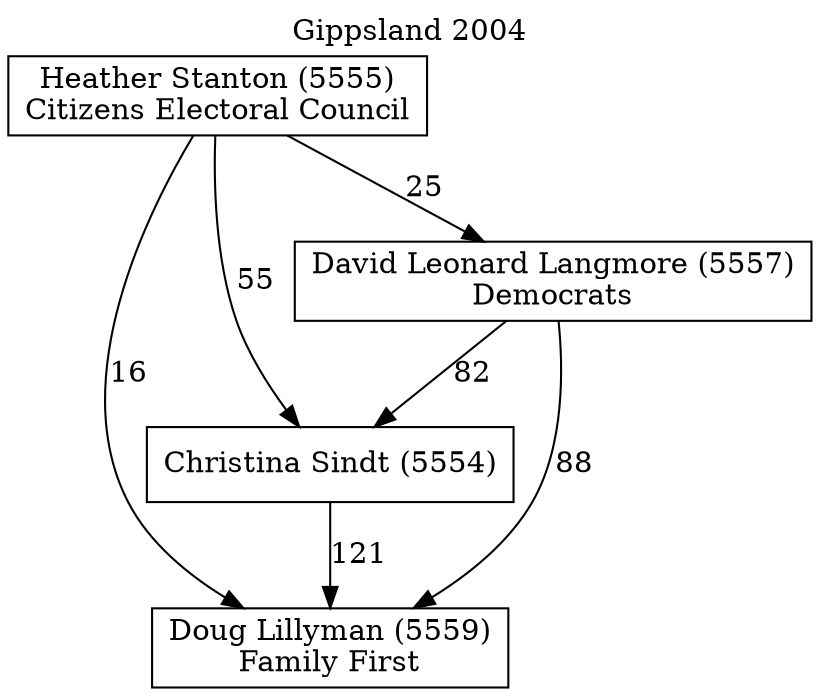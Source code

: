 // House preference flow
digraph "Doug Lillyman (5559)_Gippsland_2004" {
	graph [label="Gippsland 2004" labelloc=t mclimit=10]
	node [shape=box]
	"Doug Lillyman (5559)" [label="Doug Lillyman (5559)
Family First"]
	"Christina Sindt (5554)" [label="Christina Sindt (5554)
"]
	"David Leonard Langmore (5557)" [label="David Leonard Langmore (5557)
Democrats"]
	"Heather Stanton (5555)" [label="Heather Stanton (5555)
Citizens Electoral Council"]
	"Christina Sindt (5554)" -> "Doug Lillyman (5559)" [label=121]
	"David Leonard Langmore (5557)" -> "Christina Sindt (5554)" [label=82]
	"Heather Stanton (5555)" -> "David Leonard Langmore (5557)" [label=25]
	"David Leonard Langmore (5557)" -> "Doug Lillyman (5559)" [label=88]
	"Heather Stanton (5555)" -> "Doug Lillyman (5559)" [label=16]
	"Heather Stanton (5555)" -> "Christina Sindt (5554)" [label=55]
}
